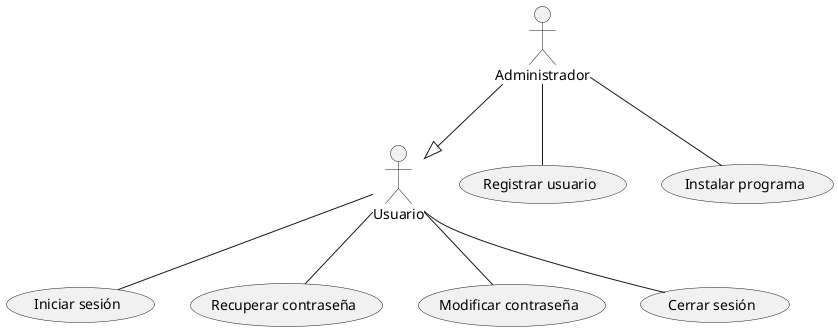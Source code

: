 @startuml
:Usuario: as actor1
:Administrador: as actor2

(Iniciar sesión) as UC1
(Recuperar contraseña) as UC2
(Modificar contraseña) as UC3
(Cerrar sesión) as UC4
(Registrar usuario) as UC5
(Instalar programa) as UC6
actor2 --|> actor1
actor1 -- UC1
actor1 -- UC2
actor1 -- UC3
actor1 -- UC4
actor2 -- UC5
actor2 -- UC6
@enduml